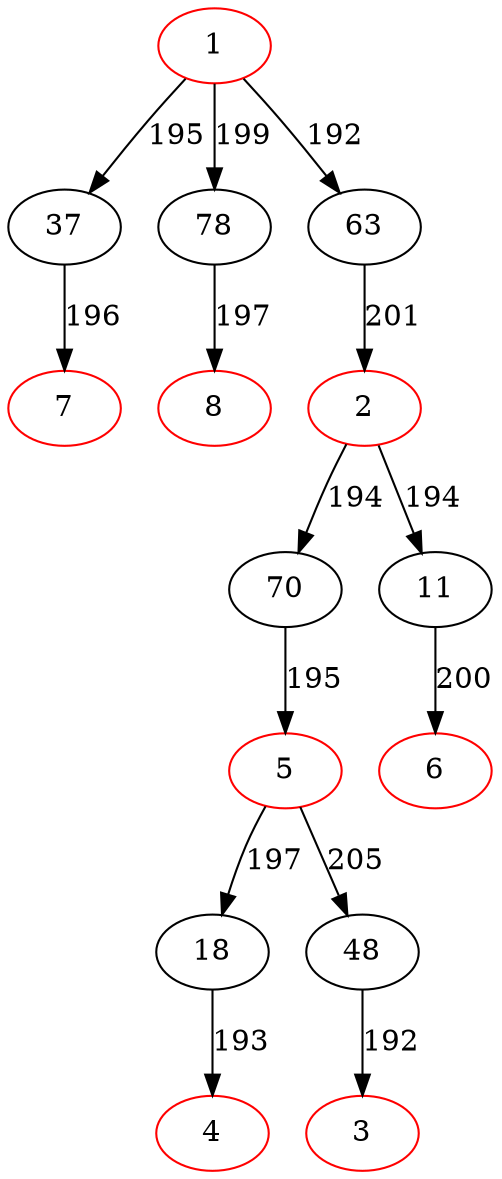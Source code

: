 digraph {
1[color=red]
37[color=black]
7[color=red]
37->7[label=196]
1->37[label=195]
78[color=black]
8[color=red]
78->8[label=197]
1->78[label=199]
63[color=black]
2[color=red]
70[color=black]
5[color=red]
18[color=black]
4[color=red]
18->4[label=193]
5->18[label=197]
48[color=black]
3[color=red]
48->3[label=192]
5->48[label=205]
70->5[label=195]
2->70[label=194]
11[color=black]
6[color=red]
11->6[label=200]
2->11[label=194]
63->2[label=201]
1->63[label=192]
}